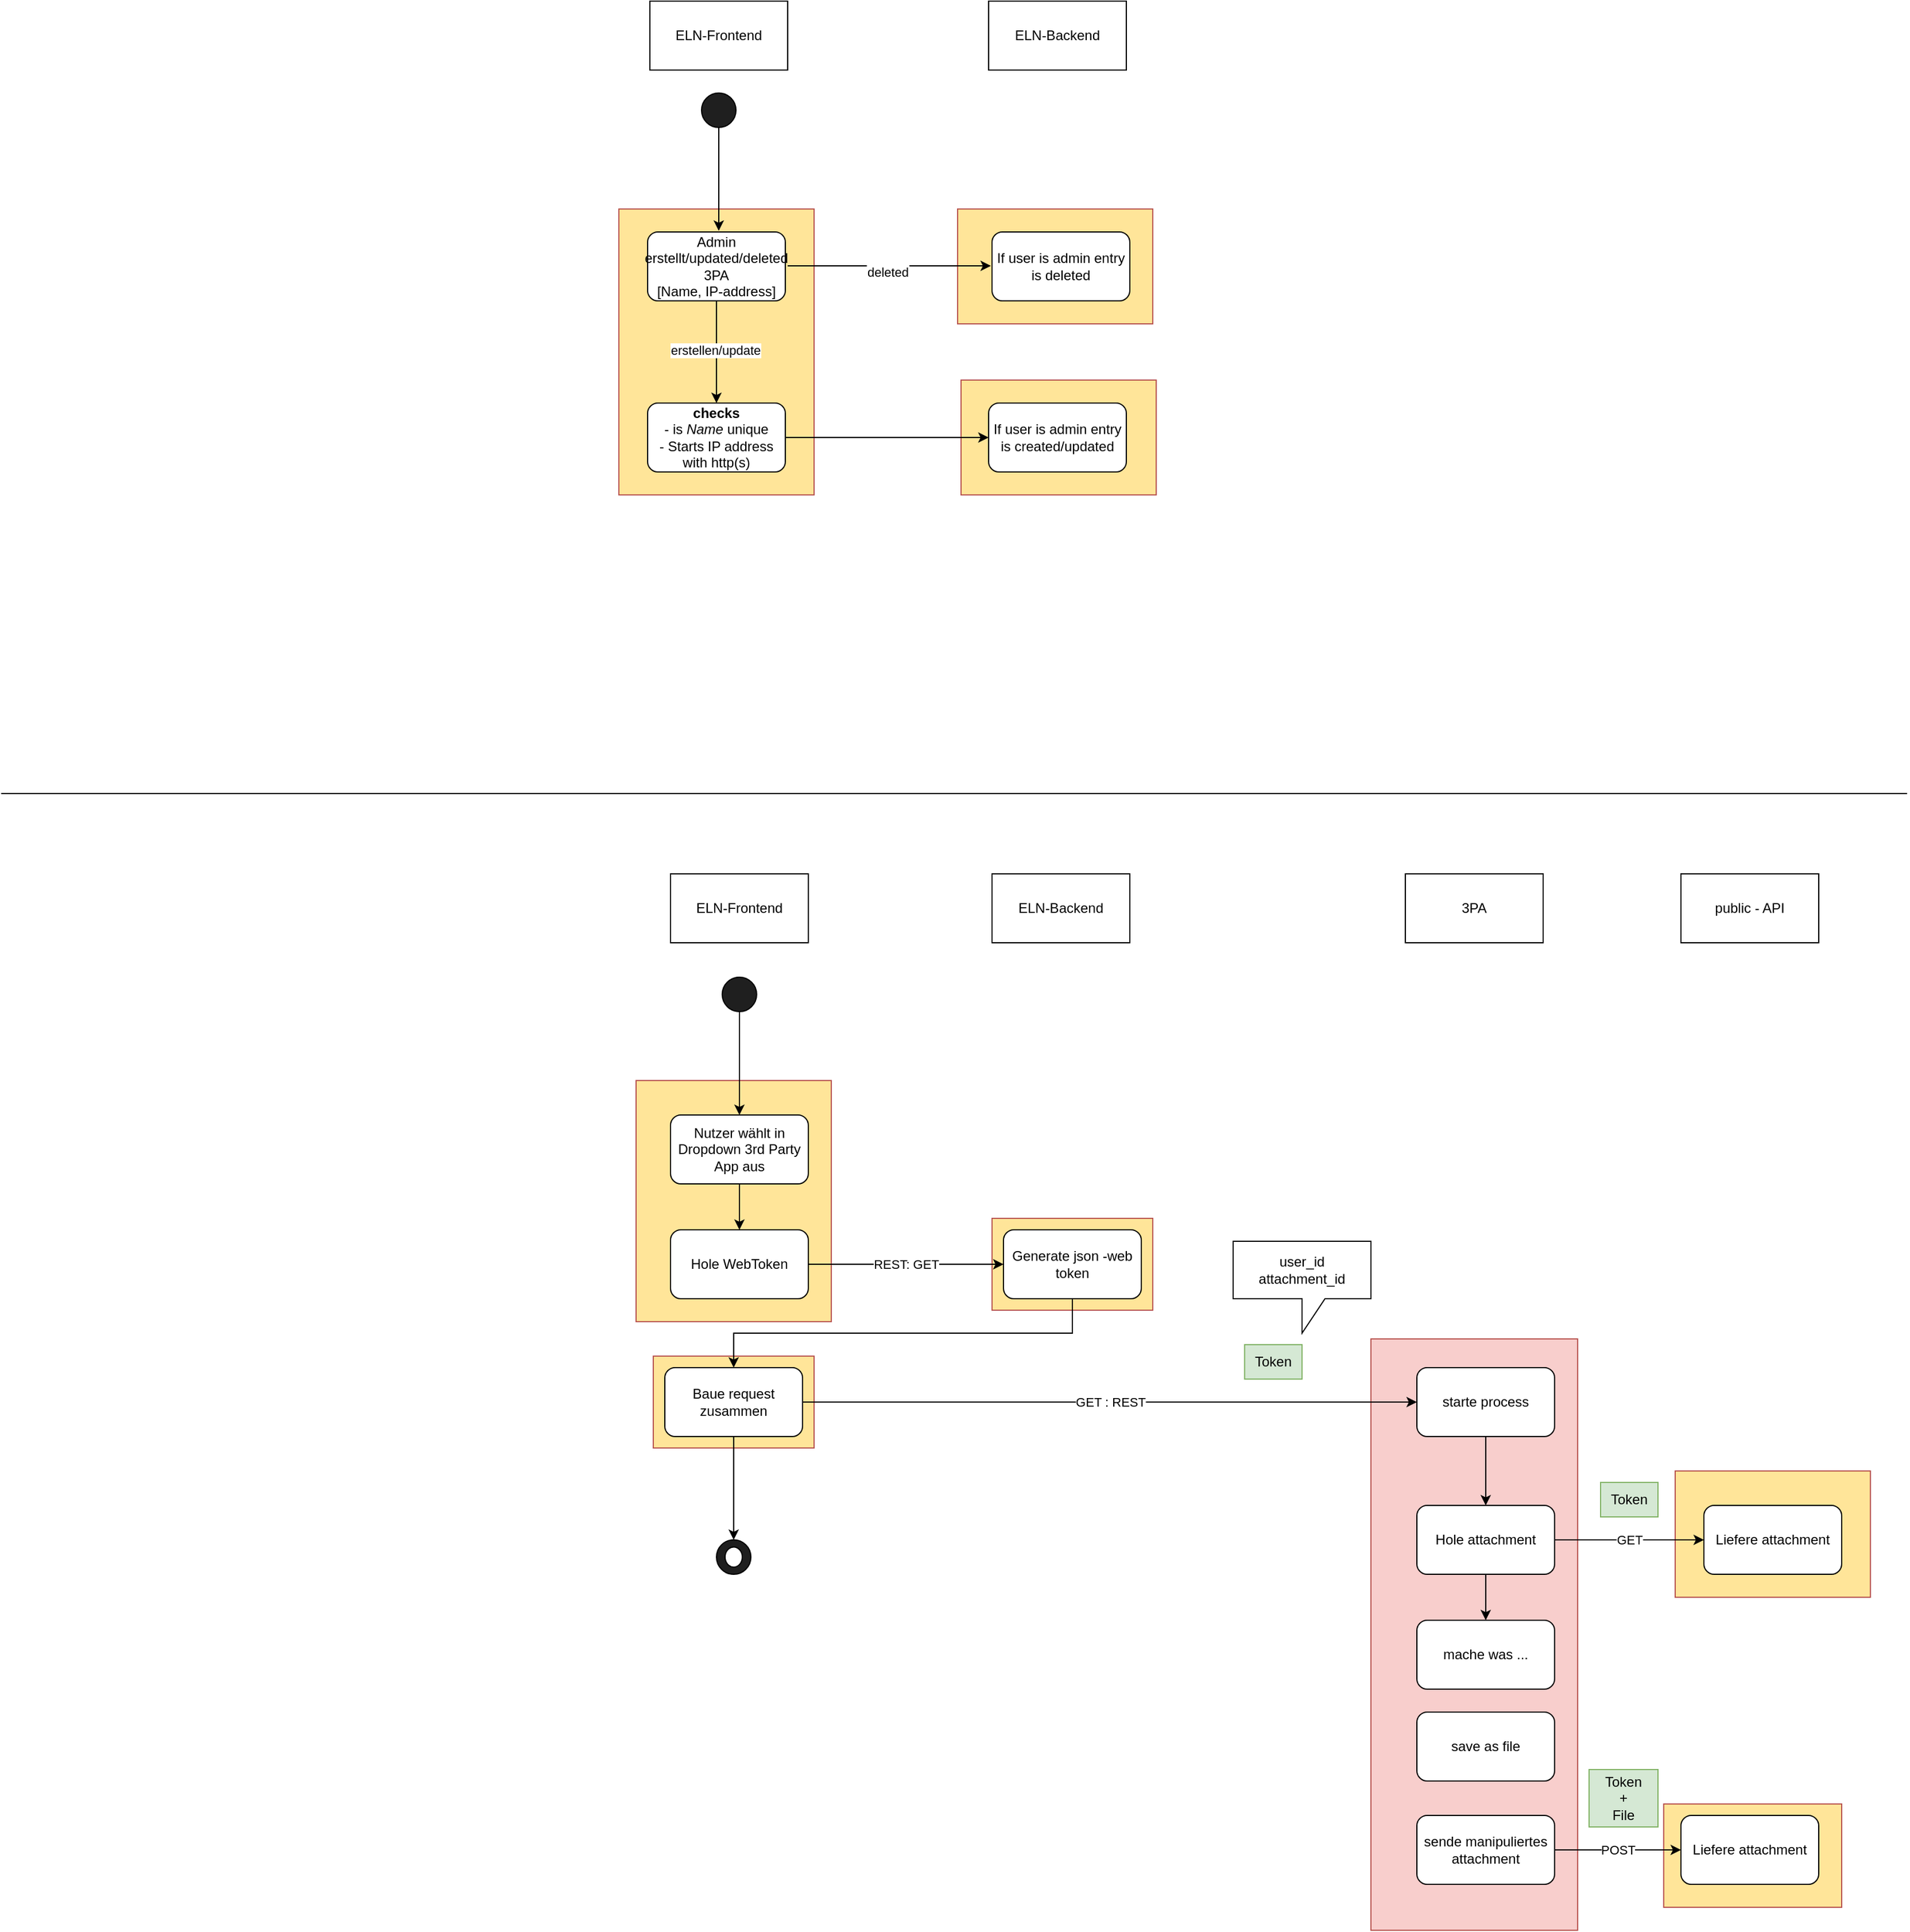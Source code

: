 <mxfile version="21.5.2" type="github">
  <diagram name="Seite-1" id="GQNFSpxZyi9aB66WynnB">
    <mxGraphModel dx="3937" dy="2405" grid="1" gridSize="10" guides="1" tooltips="1" connect="1" arrows="1" fold="1" page="1" pageScale="1" pageWidth="827" pageHeight="1169" math="0" shadow="0">
      <root>
        <mxCell id="0" />
        <mxCell id="1" parent="0" />
        <mxCell id="FiCaPtrMLuWlpLasM4BH-40" value="" style="rounded=0;whiteSpace=wrap;html=1;fillColor=#FFE599;strokeColor=#b85450;" parent="1" vertex="1">
          <mxGeometry x="615" y="760" width="155" height="90" as="geometry" />
        </mxCell>
        <mxCell id="FiCaPtrMLuWlpLasM4BH-39" value="" style="rounded=0;whiteSpace=wrap;html=1;fillColor=#FFE599;strokeColor=#b85450;" parent="1" vertex="1">
          <mxGeometry x="625" y="470" width="170" height="110" as="geometry" />
        </mxCell>
        <mxCell id="FiCaPtrMLuWlpLasM4BH-38" value="" style="rounded=0;whiteSpace=wrap;html=1;fillColor=#f8cecc;strokeColor=#b85450;" parent="1" vertex="1">
          <mxGeometry x="360" y="355" width="180" height="515" as="geometry" />
        </mxCell>
        <mxCell id="FiCaPtrMLuWlpLasM4BH-37" value="" style="rounded=0;whiteSpace=wrap;html=1;fillColor=#FFE599;strokeColor=#b85450;" parent="1" vertex="1">
          <mxGeometry x="-265" y="370" width="140" height="80" as="geometry" />
        </mxCell>
        <mxCell id="FiCaPtrMLuWlpLasM4BH-36" value="" style="rounded=0;whiteSpace=wrap;html=1;fillColor=#FFE599;strokeColor=#b85450;" parent="1" vertex="1">
          <mxGeometry x="30" y="250" width="140" height="80" as="geometry" />
        </mxCell>
        <mxCell id="FiCaPtrMLuWlpLasM4BH-35" value="" style="rounded=0;whiteSpace=wrap;html=1;fillColor=#FFE599;strokeColor=#b85450;" parent="1" vertex="1">
          <mxGeometry x="-280" y="130" width="170" height="210" as="geometry" />
        </mxCell>
        <mxCell id="FiCaPtrMLuWlpLasM4BH-43" style="edgeStyle=orthogonalEdgeStyle;rounded=0;orthogonalLoop=1;jettySize=auto;html=1;exitX=0.5;exitY=1;exitDx=0;exitDy=0;entryX=0.5;entryY=0;entryDx=0;entryDy=0;" parent="1" source="FiCaPtrMLuWlpLasM4BH-1" target="FiCaPtrMLuWlpLasM4BH-41" edge="1">
          <mxGeometry relative="1" as="geometry" />
        </mxCell>
        <mxCell id="FiCaPtrMLuWlpLasM4BH-1" value="Nutzer wählt in Dropdown 3rd Party App aus" style="rounded=1;whiteSpace=wrap;html=1;" parent="1" vertex="1">
          <mxGeometry x="-250" y="160" width="120" height="60" as="geometry" />
        </mxCell>
        <mxCell id="FiCaPtrMLuWlpLasM4BH-3" style="edgeStyle=orthogonalEdgeStyle;rounded=0;orthogonalLoop=1;jettySize=auto;html=1;exitX=0.5;exitY=1;exitDx=0;exitDy=0;exitPerimeter=0;" parent="1" source="FiCaPtrMLuWlpLasM4BH-2" target="FiCaPtrMLuWlpLasM4BH-1" edge="1">
          <mxGeometry relative="1" as="geometry" />
        </mxCell>
        <mxCell id="FiCaPtrMLuWlpLasM4BH-2" value="" style="verticalLabelPosition=bottom;verticalAlign=top;html=1;shape=mxgraph.flowchart.on-page_reference;fillColor=#1F1F1F;" parent="1" vertex="1">
          <mxGeometry x="-205" y="40" width="30" height="30" as="geometry" />
        </mxCell>
        <mxCell id="FiCaPtrMLuWlpLasM4BH-9" style="edgeStyle=orthogonalEdgeStyle;rounded=0;orthogonalLoop=1;jettySize=auto;html=1;exitX=0.5;exitY=1;exitDx=0;exitDy=0;" parent="1" source="FiCaPtrMLuWlpLasM4BH-4" target="FiCaPtrMLuWlpLasM4BH-5" edge="1">
          <mxGeometry relative="1" as="geometry" />
        </mxCell>
        <mxCell id="FiCaPtrMLuWlpLasM4BH-4" value="Generate json -web token" style="rounded=1;whiteSpace=wrap;html=1;" parent="1" vertex="1">
          <mxGeometry x="40" y="260" width="120" height="60" as="geometry" />
        </mxCell>
        <mxCell id="FiCaPtrMLuWlpLasM4BH-7" value="GET : REST" style="edgeStyle=orthogonalEdgeStyle;rounded=0;orthogonalLoop=1;jettySize=auto;html=1;exitX=1;exitY=0.5;exitDx=0;exitDy=0;" parent="1" source="FiCaPtrMLuWlpLasM4BH-5" target="FiCaPtrMLuWlpLasM4BH-6" edge="1">
          <mxGeometry relative="1" as="geometry" />
        </mxCell>
        <mxCell id="FiCaPtrMLuWlpLasM4BH-47" style="edgeStyle=orthogonalEdgeStyle;rounded=0;orthogonalLoop=1;jettySize=auto;html=1;exitX=0.5;exitY=1;exitDx=0;exitDy=0;entryX=0.5;entryY=0;entryDx=0;entryDy=0;entryPerimeter=0;" parent="1" source="FiCaPtrMLuWlpLasM4BH-5" target="FiCaPtrMLuWlpLasM4BH-33" edge="1">
          <mxGeometry relative="1" as="geometry" />
        </mxCell>
        <mxCell id="FiCaPtrMLuWlpLasM4BH-5" value="Baue request zusammen" style="rounded=1;whiteSpace=wrap;html=1;" parent="1" vertex="1">
          <mxGeometry x="-255" y="380" width="120" height="60" as="geometry" />
        </mxCell>
        <mxCell id="FiCaPtrMLuWlpLasM4BH-18" style="edgeStyle=orthogonalEdgeStyle;rounded=0;orthogonalLoop=1;jettySize=auto;html=1;exitX=0.5;exitY=1;exitDx=0;exitDy=0;" parent="1" source="FiCaPtrMLuWlpLasM4BH-6" target="FiCaPtrMLuWlpLasM4BH-12" edge="1">
          <mxGeometry relative="1" as="geometry" />
        </mxCell>
        <mxCell id="FiCaPtrMLuWlpLasM4BH-6" value="starte process" style="rounded=1;whiteSpace=wrap;html=1;" parent="1" vertex="1">
          <mxGeometry x="400" y="380" width="120" height="60" as="geometry" />
        </mxCell>
        <mxCell id="FiCaPtrMLuWlpLasM4BH-17" value="GET" style="edgeStyle=orthogonalEdgeStyle;rounded=0;orthogonalLoop=1;jettySize=auto;html=1;exitX=1;exitY=0.5;exitDx=0;exitDy=0;" parent="1" source="FiCaPtrMLuWlpLasM4BH-12" target="FiCaPtrMLuWlpLasM4BH-13" edge="1">
          <mxGeometry relative="1" as="geometry" />
        </mxCell>
        <mxCell id="FiCaPtrMLuWlpLasM4BH-22" style="edgeStyle=orthogonalEdgeStyle;rounded=0;orthogonalLoop=1;jettySize=auto;html=1;exitX=0.5;exitY=1;exitDx=0;exitDy=0;entryX=0.5;entryY=0;entryDx=0;entryDy=0;" parent="1" source="FiCaPtrMLuWlpLasM4BH-12" target="FiCaPtrMLuWlpLasM4BH-21" edge="1">
          <mxGeometry relative="1" as="geometry" />
        </mxCell>
        <mxCell id="FiCaPtrMLuWlpLasM4BH-12" value="Hole attachment" style="rounded=1;whiteSpace=wrap;html=1;" parent="1" vertex="1">
          <mxGeometry x="400" y="500" width="120" height="60" as="geometry" />
        </mxCell>
        <mxCell id="FiCaPtrMLuWlpLasM4BH-13" value="Liefere attachment" style="rounded=1;whiteSpace=wrap;html=1;" parent="1" vertex="1">
          <mxGeometry x="650" y="500" width="120" height="60" as="geometry" />
        </mxCell>
        <mxCell id="FiCaPtrMLuWlpLasM4BH-14" value="ELN-Frontend" style="rounded=0;whiteSpace=wrap;html=1;" parent="1" vertex="1">
          <mxGeometry x="-250" y="-50" width="120" height="60" as="geometry" />
        </mxCell>
        <mxCell id="FiCaPtrMLuWlpLasM4BH-15" value="3PA" style="rounded=0;whiteSpace=wrap;html=1;" parent="1" vertex="1">
          <mxGeometry x="390" y="-50" width="120" height="60" as="geometry" />
        </mxCell>
        <mxCell id="FiCaPtrMLuWlpLasM4BH-16" value="public - API" style="rounded=0;whiteSpace=wrap;html=1;" parent="1" vertex="1">
          <mxGeometry x="630" y="-50" width="120" height="60" as="geometry" />
        </mxCell>
        <mxCell id="FiCaPtrMLuWlpLasM4BH-21" value="mache was ..." style="rounded=1;whiteSpace=wrap;html=1;" parent="1" vertex="1">
          <mxGeometry x="400" y="600" width="120" height="60" as="geometry" />
        </mxCell>
        <mxCell id="FiCaPtrMLuWlpLasM4BH-23" value="save as file" style="rounded=1;whiteSpace=wrap;html=1;" parent="1" vertex="1">
          <mxGeometry x="400" y="680" width="120" height="60" as="geometry" />
        </mxCell>
        <mxCell id="FiCaPtrMLuWlpLasM4BH-26" value="POST" style="edgeStyle=orthogonalEdgeStyle;rounded=0;orthogonalLoop=1;jettySize=auto;html=1;exitX=1;exitY=0.5;exitDx=0;exitDy=0;" parent="1" source="FiCaPtrMLuWlpLasM4BH-24" target="FiCaPtrMLuWlpLasM4BH-25" edge="1">
          <mxGeometry relative="1" as="geometry" />
        </mxCell>
        <mxCell id="FiCaPtrMLuWlpLasM4BH-24" value="sende manipuliertes attachment" style="rounded=1;whiteSpace=wrap;html=1;" parent="1" vertex="1">
          <mxGeometry x="400" y="770" width="120" height="60" as="geometry" />
        </mxCell>
        <mxCell id="FiCaPtrMLuWlpLasM4BH-25" value="Liefere attachment" style="rounded=1;whiteSpace=wrap;html=1;" parent="1" vertex="1">
          <mxGeometry x="630" y="770" width="120" height="60" as="geometry" />
        </mxCell>
        <mxCell id="FiCaPtrMLuWlpLasM4BH-27" value="&lt;div&gt;Token&lt;/div&gt;&lt;div&gt;+&lt;/div&gt;&lt;div&gt;File&lt;br&gt;&lt;/div&gt;" style="rounded=0;whiteSpace=wrap;html=1;fillColor=#d5e8d4;strokeColor=#82b366;" parent="1" vertex="1">
          <mxGeometry x="550" y="730" width="60" height="50" as="geometry" />
        </mxCell>
        <mxCell id="FiCaPtrMLuWlpLasM4BH-28" value="&lt;div&gt;Token&lt;/div&gt;" style="rounded=0;whiteSpace=wrap;html=1;fillColor=#d5e8d4;strokeColor=#82b366;" parent="1" vertex="1">
          <mxGeometry x="560" y="480" width="50" height="30" as="geometry" />
        </mxCell>
        <mxCell id="FiCaPtrMLuWlpLasM4BH-29" value="&lt;div&gt;Token&lt;/div&gt;" style="rounded=0;whiteSpace=wrap;html=1;fillColor=#d5e8d4;strokeColor=#82b366;" parent="1" vertex="1">
          <mxGeometry x="250" y="360" width="50" height="30" as="geometry" />
        </mxCell>
        <mxCell id="FiCaPtrMLuWlpLasM4BH-31" value="&lt;div&gt;user_id&lt;/div&gt;&lt;div&gt;attachment_id&lt;br&gt;&lt;/div&gt;" style="shape=callout;whiteSpace=wrap;html=1;perimeter=calloutPerimeter;" parent="1" vertex="1">
          <mxGeometry x="240" y="270" width="120" height="80" as="geometry" />
        </mxCell>
        <mxCell id="FiCaPtrMLuWlpLasM4BH-33" value="" style="verticalLabelPosition=bottom;verticalAlign=top;html=1;shape=mxgraph.flowchart.on-page_reference;fillColor=#1F1F1F;" parent="1" vertex="1">
          <mxGeometry x="-210" y="530" width="30" height="30" as="geometry" />
        </mxCell>
        <mxCell id="FiCaPtrMLuWlpLasM4BH-34" value="" style="verticalLabelPosition=bottom;verticalAlign=top;html=1;shape=mxgraph.flowchart.on-page_reference;fillColor=#FFFFFF;" parent="1" vertex="1">
          <mxGeometry x="-202.5" y="536.25" width="15" height="17.5" as="geometry" />
        </mxCell>
        <mxCell id="FiCaPtrMLuWlpLasM4BH-42" value="REST: GET" style="edgeStyle=orthogonalEdgeStyle;rounded=0;orthogonalLoop=1;jettySize=auto;html=1;exitX=1;exitY=0.5;exitDx=0;exitDy=0;" parent="1" source="FiCaPtrMLuWlpLasM4BH-41" target="FiCaPtrMLuWlpLasM4BH-4" edge="1">
          <mxGeometry relative="1" as="geometry" />
        </mxCell>
        <mxCell id="FiCaPtrMLuWlpLasM4BH-41" value="Hole WebToken" style="rounded=1;whiteSpace=wrap;html=1;" parent="1" vertex="1">
          <mxGeometry x="-250" y="260" width="120" height="60" as="geometry" />
        </mxCell>
        <mxCell id="FiCaPtrMLuWlpLasM4BH-44" value="ELN-Backend" style="rounded=0;whiteSpace=wrap;html=1;" parent="1" vertex="1">
          <mxGeometry x="30" y="-50" width="120" height="60" as="geometry" />
        </mxCell>
        <mxCell id="L9-m3vecJ0nasKB-fiuo-1" value="ELN-Frontend" style="rounded=0;whiteSpace=wrap;html=1;" vertex="1" parent="1">
          <mxGeometry x="-268" y="-810" width="120" height="60" as="geometry" />
        </mxCell>
        <mxCell id="L9-m3vecJ0nasKB-fiuo-2" value="ELN-Backend" style="rounded=0;whiteSpace=wrap;html=1;" vertex="1" parent="1">
          <mxGeometry x="27" y="-810" width="120" height="60" as="geometry" />
        </mxCell>
        <mxCell id="L9-m3vecJ0nasKB-fiuo-4" value="" style="endArrow=none;html=1;rounded=0;" edge="1" parent="1">
          <mxGeometry width="50" height="50" relative="1" as="geometry">
            <mxPoint x="-833" y="-120" as="sourcePoint" />
            <mxPoint x="827" y="-120" as="targetPoint" />
          </mxGeometry>
        </mxCell>
        <mxCell id="L9-m3vecJ0nasKB-fiuo-5" value="" style="rounded=0;whiteSpace=wrap;html=1;fillColor=#FFE599;strokeColor=#b85450;" vertex="1" parent="1">
          <mxGeometry x="-295" y="-629" width="170" height="249" as="geometry" />
        </mxCell>
        <mxCell id="L9-m3vecJ0nasKB-fiuo-6" value="&lt;div&gt;Admin erstellt/updated/deleted 3PA&lt;/div&gt;&lt;div&gt;[Name, IP-address]&lt;br&gt;&lt;/div&gt;" style="rounded=1;whiteSpace=wrap;html=1;" vertex="1" parent="1">
          <mxGeometry x="-270" y="-609" width="120" height="60" as="geometry" />
        </mxCell>
        <mxCell id="L9-m3vecJ0nasKB-fiuo-7" style="edgeStyle=orthogonalEdgeStyle;rounded=0;orthogonalLoop=1;jettySize=auto;html=1;exitX=0.5;exitY=1;exitDx=0;exitDy=0;exitPerimeter=0;" edge="1" parent="1" source="L9-m3vecJ0nasKB-fiuo-8">
          <mxGeometry relative="1" as="geometry">
            <mxPoint x="-208" y="-610" as="targetPoint" />
          </mxGeometry>
        </mxCell>
        <mxCell id="L9-m3vecJ0nasKB-fiuo-8" value="" style="verticalLabelPosition=bottom;verticalAlign=top;html=1;shape=mxgraph.flowchart.on-page_reference;fillColor=#1F1F1F;" vertex="1" parent="1">
          <mxGeometry x="-223" y="-730" width="30" height="30" as="geometry" />
        </mxCell>
        <mxCell id="L9-m3vecJ0nasKB-fiuo-10" value="" style="rounded=0;whiteSpace=wrap;html=1;fillColor=#FFE599;strokeColor=#b85450;" vertex="1" parent="1">
          <mxGeometry x="3" y="-480" width="170" height="100" as="geometry" />
        </mxCell>
        <mxCell id="L9-m3vecJ0nasKB-fiuo-11" value="&lt;div&gt;&lt;b&gt;checks&lt;/b&gt;&lt;/div&gt;&lt;div&gt;- is &lt;i&gt;Name &lt;/i&gt;unique&lt;/div&gt;&lt;div&gt;- Starts IP address with http(s)&lt;br&gt;&lt;/div&gt;" style="rounded=1;whiteSpace=wrap;html=1;" vertex="1" parent="1">
          <mxGeometry x="-270" y="-460" width="120" height="60" as="geometry" />
        </mxCell>
        <mxCell id="L9-m3vecJ0nasKB-fiuo-13" value="" style="endArrow=classic;html=1;rounded=0;exitX=0.5;exitY=1;exitDx=0;exitDy=0;entryX=0.5;entryY=0;entryDx=0;entryDy=0;" edge="1" parent="1" source="L9-m3vecJ0nasKB-fiuo-6" target="L9-m3vecJ0nasKB-fiuo-11">
          <mxGeometry width="50" height="50" relative="1" as="geometry">
            <mxPoint x="210" y="-120" as="sourcePoint" />
            <mxPoint x="260" y="-170" as="targetPoint" />
          </mxGeometry>
        </mxCell>
        <mxCell id="L9-m3vecJ0nasKB-fiuo-19" value="erstellen/update" style="edgeLabel;html=1;align=center;verticalAlign=middle;resizable=0;points=[];" vertex="1" connectable="0" parent="L9-m3vecJ0nasKB-fiuo-13">
          <mxGeometry x="-0.034" y="-1" relative="1" as="geometry">
            <mxPoint as="offset" />
          </mxGeometry>
        </mxCell>
        <mxCell id="L9-m3vecJ0nasKB-fiuo-14" value="If user is admin entry is created/updated" style="rounded=1;whiteSpace=wrap;html=1;" vertex="1" parent="1">
          <mxGeometry x="27" y="-460" width="120" height="60" as="geometry" />
        </mxCell>
        <mxCell id="L9-m3vecJ0nasKB-fiuo-15" value="" style="endArrow=classic;html=1;rounded=0;exitX=1;exitY=0.5;exitDx=0;exitDy=0;exitPerimeter=0;" edge="1" parent="1" source="L9-m3vecJ0nasKB-fiuo-11" target="L9-m3vecJ0nasKB-fiuo-14">
          <mxGeometry width="50" height="50" relative="1" as="geometry">
            <mxPoint x="80" y="-200" as="sourcePoint" />
            <mxPoint x="-200" y="-230" as="targetPoint" />
          </mxGeometry>
        </mxCell>
        <mxCell id="L9-m3vecJ0nasKB-fiuo-18" value="" style="rounded=0;whiteSpace=wrap;html=1;fillColor=#FFE599;strokeColor=#b85450;" vertex="1" parent="1">
          <mxGeometry y="-629" width="170" height="100" as="geometry" />
        </mxCell>
        <mxCell id="L9-m3vecJ0nasKB-fiuo-20" value="" style="endArrow=classic;html=1;rounded=0;exitX=1;exitY=0.5;exitDx=0;exitDy=0;exitPerimeter=0;" edge="1" parent="1">
          <mxGeometry width="50" height="50" relative="1" as="geometry">
            <mxPoint x="-148" y="-579.5" as="sourcePoint" />
            <mxPoint x="29" y="-579.5" as="targetPoint" />
          </mxGeometry>
        </mxCell>
        <mxCell id="L9-m3vecJ0nasKB-fiuo-21" value="deleted" style="edgeLabel;html=1;align=center;verticalAlign=middle;resizable=0;points=[];" vertex="1" connectable="0" parent="L9-m3vecJ0nasKB-fiuo-20">
          <mxGeometry x="-0.017" y="-4" relative="1" as="geometry">
            <mxPoint y="1" as="offset" />
          </mxGeometry>
        </mxCell>
        <mxCell id="L9-m3vecJ0nasKB-fiuo-22" value="If user is admin entry is deleted" style="rounded=1;whiteSpace=wrap;html=1;" vertex="1" parent="1">
          <mxGeometry x="30" y="-609" width="120" height="60" as="geometry" />
        </mxCell>
      </root>
    </mxGraphModel>
  </diagram>
</mxfile>
